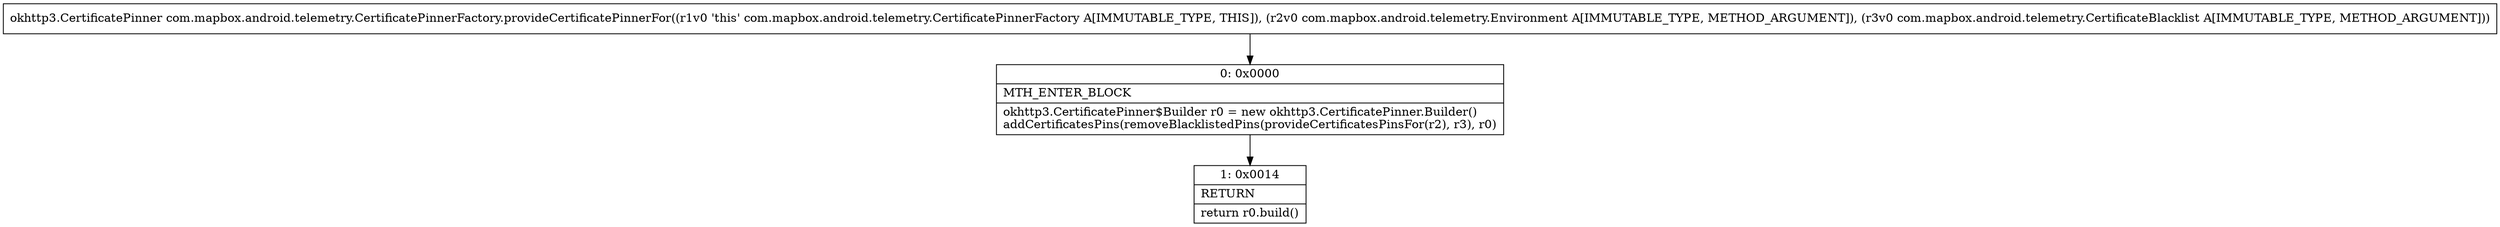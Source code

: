 digraph "CFG forcom.mapbox.android.telemetry.CertificatePinnerFactory.provideCertificatePinnerFor(Lcom\/mapbox\/android\/telemetry\/Environment;Lcom\/mapbox\/android\/telemetry\/CertificateBlacklist;)Lokhttp3\/CertificatePinner;" {
Node_0 [shape=record,label="{0\:\ 0x0000|MTH_ENTER_BLOCK\l|okhttp3.CertificatePinner$Builder r0 = new okhttp3.CertificatePinner.Builder()\laddCertificatesPins(removeBlacklistedPins(provideCertificatesPinsFor(r2), r3), r0)\l}"];
Node_1 [shape=record,label="{1\:\ 0x0014|RETURN\l|return r0.build()\l}"];
MethodNode[shape=record,label="{okhttp3.CertificatePinner com.mapbox.android.telemetry.CertificatePinnerFactory.provideCertificatePinnerFor((r1v0 'this' com.mapbox.android.telemetry.CertificatePinnerFactory A[IMMUTABLE_TYPE, THIS]), (r2v0 com.mapbox.android.telemetry.Environment A[IMMUTABLE_TYPE, METHOD_ARGUMENT]), (r3v0 com.mapbox.android.telemetry.CertificateBlacklist A[IMMUTABLE_TYPE, METHOD_ARGUMENT])) }"];
MethodNode -> Node_0;
Node_0 -> Node_1;
}

